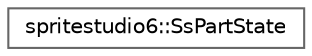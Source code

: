 digraph "Graphical Class Hierarchy"
{
 // LATEX_PDF_SIZE
  bgcolor="transparent";
  edge [fontname=Helvetica,fontsize=10,labelfontname=Helvetica,labelfontsize=10];
  node [fontname=Helvetica,fontsize=10,shape=box,height=0.2,width=0.4];
  rankdir="LR";
  Node0 [id="Node000000",label="spritestudio6::SsPartState",height=0.2,width=0.4,color="grey40", fillcolor="white", style="filled",URL="$structspritestudio6_1_1_ss_part_state.html",tooltip="パーツの状態を保持するクラスです。"];
}
